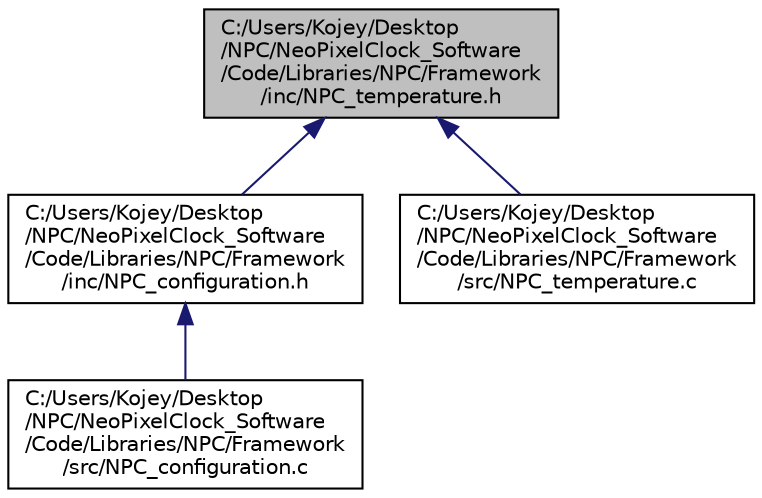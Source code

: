 digraph "C:/Users/Kojey/Desktop/NPC/NeoPixelClock_Software/Code/Libraries/NPC/Framework/inc/NPC_temperature.h"
{
  edge [fontname="Helvetica",fontsize="10",labelfontname="Helvetica",labelfontsize="10"];
  node [fontname="Helvetica",fontsize="10",shape=record];
  Node7 [label="C:/Users/Kojey/Desktop\l/NPC/NeoPixelClock_Software\l/Code/Libraries/NPC/Framework\l/inc/NPC_temperature.h",height=0.2,width=0.4,color="black", fillcolor="grey75", style="filled", fontcolor="black"];
  Node7 -> Node8 [dir="back",color="midnightblue",fontsize="10",style="solid"];
  Node8 [label="C:/Users/Kojey/Desktop\l/NPC/NeoPixelClock_Software\l/Code/Libraries/NPC/Framework\l/inc/NPC_configuration.h",height=0.2,width=0.4,color="black", fillcolor="white", style="filled",URL="$_n_p_c__configuration_8h.html",tooltip="This file contains all the main initialization prototypes used by the NPC. "];
  Node8 -> Node9 [dir="back",color="midnightblue",fontsize="10",style="solid"];
  Node9 [label="C:/Users/Kojey/Desktop\l/NPC/NeoPixelClock_Software\l/Code/Libraries/NPC/Framework\l/src/NPC_configuration.c",height=0.2,width=0.4,color="black", fillcolor="white", style="filled",URL="$_n_p_c__configuration_8c.html",tooltip="This file contains all the main initialization functions used by the NPC. "];
  Node7 -> Node10 [dir="back",color="midnightblue",fontsize="10",style="solid"];
  Node10 [label="C:/Users/Kojey/Desktop\l/NPC/NeoPixelClock_Software\l/Code/Libraries/NPC/Framework\l/src/NPC_temperature.c",height=0.2,width=0.4,color="black", fillcolor="white", style="filled",URL="$_n_p_c__temperature_8c.html",tooltip="This file provides firmware functions to manage the temperature sensor. "];
}
